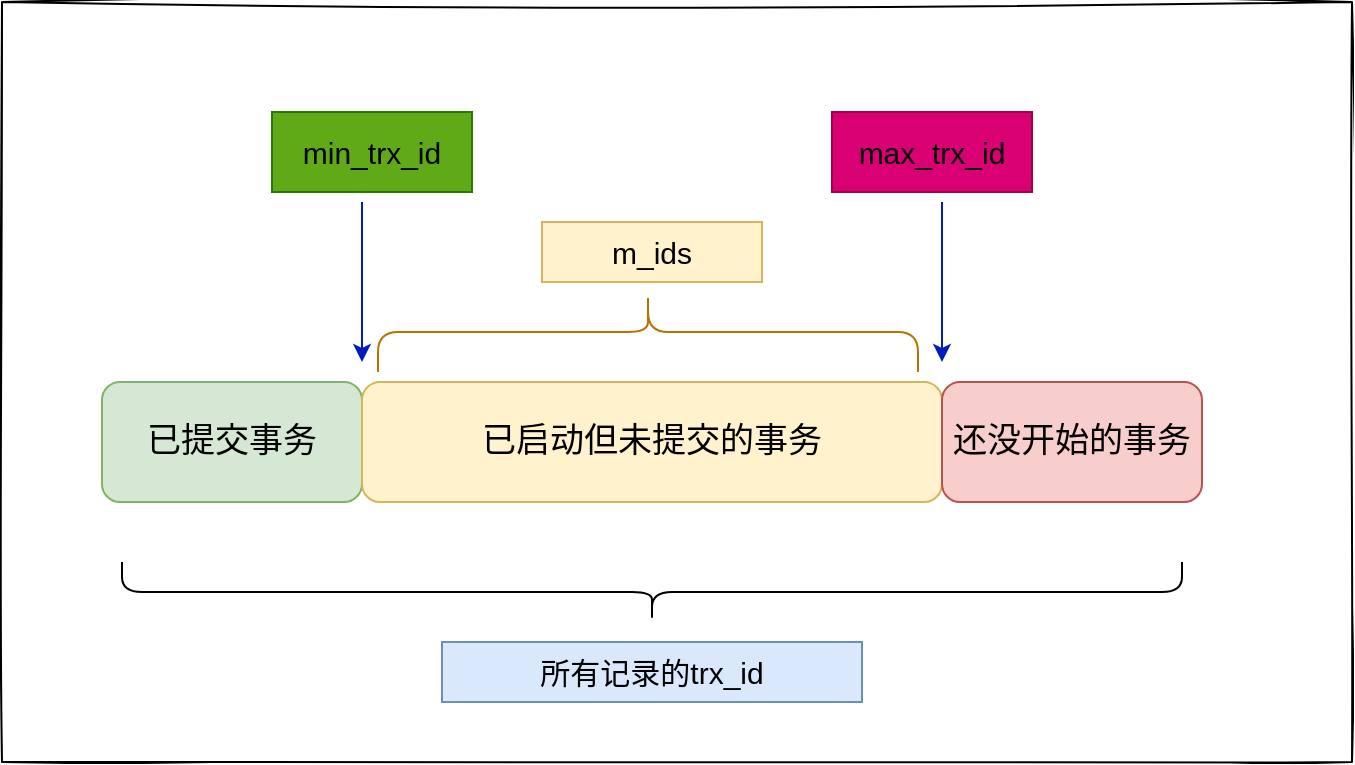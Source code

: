 <mxfile version="21.0.6" type="github">
  <diagram name="第 1 页" id="ZGKFVFZ4NVA7VQjtcypu">
    <mxGraphModel dx="1366" dy="836" grid="1" gridSize="10" guides="1" tooltips="1" connect="1" arrows="1" fold="1" page="1" pageScale="1" pageWidth="827" pageHeight="1169" math="0" shadow="0">
      <root>
        <mxCell id="0" />
        <mxCell id="1" parent="0" />
        <mxCell id="DtpV55ZIUneFxWsYKkXx-20" value="" style="rounded=0;whiteSpace=wrap;html=1;sketch=1;curveFitting=1;jiggle=2;" vertex="1" parent="1">
          <mxGeometry x="60" y="90" width="675" height="380" as="geometry" />
        </mxCell>
        <mxCell id="DtpV55ZIUneFxWsYKkXx-1" value="&lt;font style=&quot;font-size: 17px;&quot;&gt;已提交事务&lt;/font&gt;" style="rounded=1;whiteSpace=wrap;html=1;fillColor=#d5e8d4;strokeColor=#82b366;" vertex="1" parent="1">
          <mxGeometry x="110" y="280" width="130" height="60" as="geometry" />
        </mxCell>
        <mxCell id="DtpV55ZIUneFxWsYKkXx-2" value="&lt;font style=&quot;font-size: 17px;&quot;&gt;已启动但未提交的事务&lt;/font&gt;" style="rounded=1;whiteSpace=wrap;html=1;fillColor=#fff2cc;strokeColor=#d6b656;" vertex="1" parent="1">
          <mxGeometry x="240" y="280" width="290" height="60" as="geometry" />
        </mxCell>
        <mxCell id="DtpV55ZIUneFxWsYKkXx-3" value="&lt;font style=&quot;font-size: 17px;&quot;&gt;还没开始的事务&lt;/font&gt;" style="rounded=1;whiteSpace=wrap;html=1;fillColor=#f8cecc;strokeColor=#b85450;" vertex="1" parent="1">
          <mxGeometry x="530" y="280" width="130" height="60" as="geometry" />
        </mxCell>
        <mxCell id="DtpV55ZIUneFxWsYKkXx-4" value="" style="endArrow=classic;html=1;rounded=0;fillColor=#0050ef;strokeColor=#001DBC;" edge="1" parent="1">
          <mxGeometry width="50" height="50" relative="1" as="geometry">
            <mxPoint x="240" y="190" as="sourcePoint" />
            <mxPoint x="240" y="270" as="targetPoint" />
          </mxGeometry>
        </mxCell>
        <mxCell id="DtpV55ZIUneFxWsYKkXx-8" value="" style="rounded=0;whiteSpace=wrap;html=1;fillColor=#60a917;fontColor=#ffffff;strokeColor=#2D7600;" vertex="1" parent="1">
          <mxGeometry x="195" y="145" width="100" height="40" as="geometry" />
        </mxCell>
        <mxCell id="DtpV55ZIUneFxWsYKkXx-9" value="" style="rounded=0;whiteSpace=wrap;html=1;fillColor=#d80073;fontColor=#ffffff;strokeColor=#A50040;" vertex="1" parent="1">
          <mxGeometry x="475" y="145" width="100" height="40" as="geometry" />
        </mxCell>
        <mxCell id="DtpV55ZIUneFxWsYKkXx-5" value="" style="endArrow=classic;html=1;rounded=0;fillColor=#0050ef;strokeColor=#001DBC;" edge="1" parent="1">
          <mxGeometry width="50" height="50" relative="1" as="geometry">
            <mxPoint x="530" y="190" as="sourcePoint" />
            <mxPoint x="530" y="270" as="targetPoint" />
          </mxGeometry>
        </mxCell>
        <mxCell id="DtpV55ZIUneFxWsYKkXx-15" value="" style="rounded=0;whiteSpace=wrap;html=1;" vertex="1" parent="1">
          <mxGeometry x="330" y="200" width="110" height="30" as="geometry" />
        </mxCell>
        <mxCell id="DtpV55ZIUneFxWsYKkXx-6" value="&lt;font style=&quot;font-size: 15px;&quot;&gt;min_trx_id&lt;/font&gt;" style="text;html=1;strokeColor=none;fillColor=none;align=center;verticalAlign=middle;whiteSpace=wrap;rounded=0;" vertex="1" parent="1">
          <mxGeometry x="190" y="150" width="110" height="30" as="geometry" />
        </mxCell>
        <mxCell id="DtpV55ZIUneFxWsYKkXx-7" value="&lt;font style=&quot;font-size: 15px;&quot;&gt;max_trx_id&lt;/font&gt;" style="text;html=1;strokeColor=none;fillColor=none;align=center;verticalAlign=middle;whiteSpace=wrap;rounded=0;" vertex="1" parent="1">
          <mxGeometry x="470" y="150" width="110" height="30" as="geometry" />
        </mxCell>
        <mxCell id="DtpV55ZIUneFxWsYKkXx-12" value="&lt;font style=&quot;font-size: 15px;&quot;&gt;m_ids&lt;/font&gt;" style="text;html=1;strokeColor=#d6b656;fillColor=#fff2cc;align=center;verticalAlign=middle;whiteSpace=wrap;rounded=0;" vertex="1" parent="1">
          <mxGeometry x="330" y="200" width="110" height="30" as="geometry" />
        </mxCell>
        <mxCell id="DtpV55ZIUneFxWsYKkXx-16" value="" style="shape=curlyBracket;whiteSpace=wrap;html=1;rounded=1;labelPosition=left;verticalLabelPosition=middle;align=right;verticalAlign=middle;direction=south;fillColor=#f0a30a;strokeColor=#BD7000;fontColor=#000000;" vertex="1" parent="1">
          <mxGeometry x="248" y="235" width="270" height="40" as="geometry" />
        </mxCell>
        <mxCell id="DtpV55ZIUneFxWsYKkXx-17" value="" style="shape=curlyBracket;whiteSpace=wrap;html=1;rounded=1;flipH=1;labelPosition=right;verticalLabelPosition=middle;align=left;verticalAlign=middle;direction=north;" vertex="1" parent="1">
          <mxGeometry x="120" y="370" width="530" height="30" as="geometry" />
        </mxCell>
        <mxCell id="DtpV55ZIUneFxWsYKkXx-18" value="" style="rounded=0;whiteSpace=wrap;html=1;" vertex="1" parent="1">
          <mxGeometry x="328" y="410" width="110" height="30" as="geometry" />
        </mxCell>
        <mxCell id="DtpV55ZIUneFxWsYKkXx-19" value="&lt;font style=&quot;font-size: 15px;&quot;&gt;所有记录的trx_id&lt;/font&gt;" style="text;html=1;strokeColor=#6c8ebf;fillColor=#dae8fc;align=center;verticalAlign=middle;whiteSpace=wrap;rounded=0;" vertex="1" parent="1">
          <mxGeometry x="280" y="410" width="210" height="30" as="geometry" />
        </mxCell>
      </root>
    </mxGraphModel>
  </diagram>
</mxfile>
